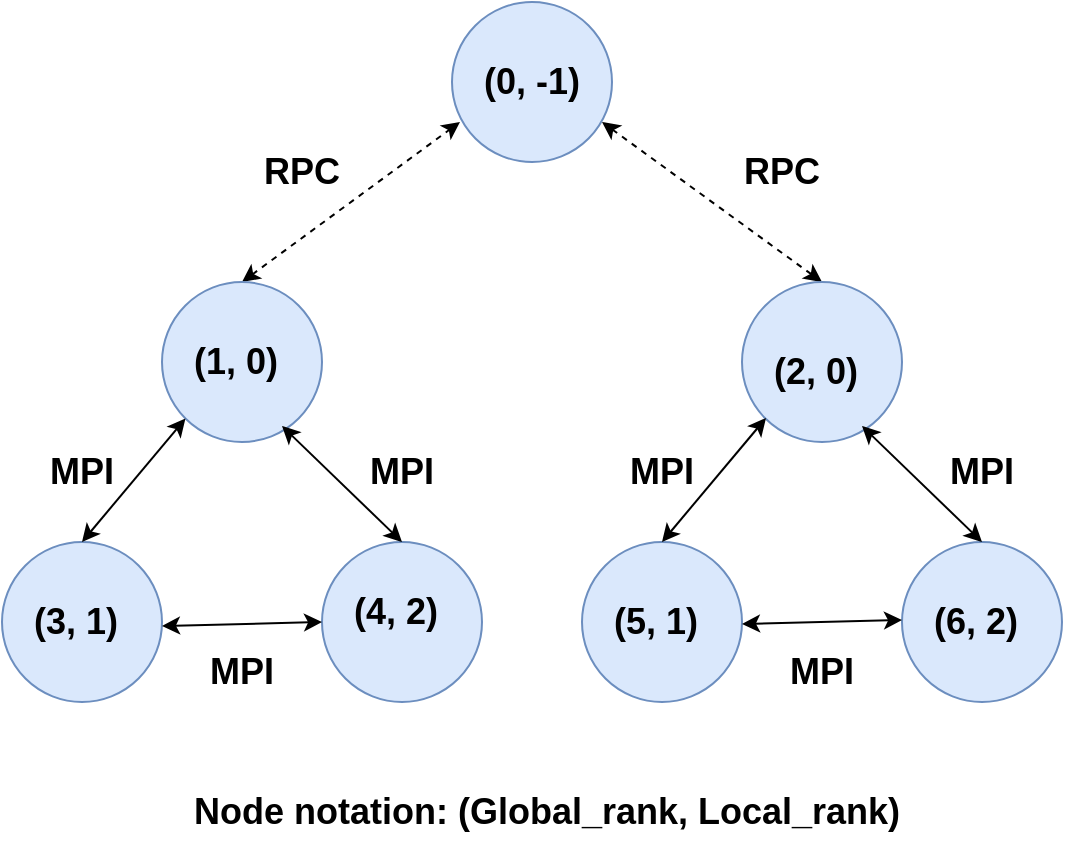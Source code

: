 <mxfile version="26.2.2">
  <diagram name="Page-1" id="UIWMUq-fSCj69FTXj-sP">
    <mxGraphModel dx="1218" dy="1272" grid="1" gridSize="10" guides="1" tooltips="1" connect="1" arrows="1" fold="1" page="1" pageScale="1" pageWidth="850" pageHeight="1100" math="0" shadow="0">
      <root>
        <mxCell id="0" />
        <mxCell id="1" parent="0" />
        <mxCell id="U4BvUzr7YbCOPF6je435-1" value="" style="ellipse;whiteSpace=wrap;html=1;aspect=fixed;fillColor=#dae8fc;strokeColor=#6c8ebf;" vertex="1" parent="1">
          <mxGeometry x="1235" y="100" width="80" height="80" as="geometry" />
        </mxCell>
        <mxCell id="U4BvUzr7YbCOPF6je435-18" value="" style="endArrow=classic;dashed=1;startArrow=classic;html=1;rounded=0;entryX=0.05;entryY=0.75;entryDx=0;entryDy=0;entryPerimeter=0;exitX=0.5;exitY=0;exitDx=0;exitDy=0;" edge="1" parent="1" source="U4BvUzr7YbCOPF6je435-5">
          <mxGeometry width="50" height="50" relative="1" as="geometry">
            <mxPoint x="1040" y="230" as="sourcePoint" />
            <mxPoint x="1239" y="160" as="targetPoint" />
          </mxGeometry>
        </mxCell>
        <mxCell id="U4BvUzr7YbCOPF6je435-20" value="" style="endArrow=classic;dashed=1;startArrow=classic;html=1;rounded=0;exitX=0.938;exitY=0.763;exitDx=0;exitDy=0;exitPerimeter=0;" edge="1" parent="1">
          <mxGeometry width="50" height="50" relative="1" as="geometry">
            <mxPoint x="1310" y="160.0" as="sourcePoint" />
            <mxPoint x="1420" y="240" as="targetPoint" />
          </mxGeometry>
        </mxCell>
        <mxCell id="U4BvUzr7YbCOPF6je435-21" value="&lt;b&gt;&lt;font style=&quot;font-size: 18px;&quot;&gt;RPC&lt;/font&gt;&lt;/b&gt;" style="text;html=1;align=center;verticalAlign=middle;whiteSpace=wrap;rounded=0;" vertex="1" parent="1">
          <mxGeometry x="1370" y="170" width="60" height="30" as="geometry" />
        </mxCell>
        <mxCell id="U4BvUzr7YbCOPF6je435-22" value="&lt;b&gt;&lt;font style=&quot;font-size: 18px;&quot;&gt;RPC&lt;/font&gt;&lt;/b&gt;" style="text;html=1;align=center;verticalAlign=middle;whiteSpace=wrap;rounded=0;rotation=0;" vertex="1" parent="1">
          <mxGeometry x="1130" y="170" width="60" height="30" as="geometry" />
        </mxCell>
        <mxCell id="U4BvUzr7YbCOPF6je435-31" value="" style="group" vertex="1" connectable="0" parent="1">
          <mxGeometry x="1010" y="240" width="240" height="210" as="geometry" />
        </mxCell>
        <mxCell id="U4BvUzr7YbCOPF6je435-5" value="" style="ellipse;whiteSpace=wrap;html=1;aspect=fixed;fillColor=#dae8fc;strokeColor=#6c8ebf;" vertex="1" parent="U4BvUzr7YbCOPF6je435-31">
          <mxGeometry x="80" width="80" height="80" as="geometry" />
        </mxCell>
        <mxCell id="U4BvUzr7YbCOPF6je435-6" value="" style="ellipse;whiteSpace=wrap;html=1;aspect=fixed;fillColor=#dae8fc;strokeColor=#6c8ebf;" vertex="1" parent="U4BvUzr7YbCOPF6je435-31">
          <mxGeometry y="130" width="80" height="80" as="geometry" />
        </mxCell>
        <mxCell id="U4BvUzr7YbCOPF6je435-7" value="" style="ellipse;whiteSpace=wrap;html=1;aspect=fixed;fillColor=#dae8fc;strokeColor=#6c8ebf;" vertex="1" parent="U4BvUzr7YbCOPF6je435-31">
          <mxGeometry x="160" y="130" width="80" height="80" as="geometry" />
        </mxCell>
        <mxCell id="U4BvUzr7YbCOPF6je435-10" value="" style="endArrow=classic;startArrow=classic;html=1;rounded=0;entryX=0;entryY=1;entryDx=0;entryDy=0;" edge="1" parent="U4BvUzr7YbCOPF6je435-31" target="U4BvUzr7YbCOPF6je435-5">
          <mxGeometry width="50" height="50" relative="1" as="geometry">
            <mxPoint x="40" y="130" as="sourcePoint" />
            <mxPoint x="100" y="70" as="targetPoint" />
          </mxGeometry>
        </mxCell>
        <mxCell id="U4BvUzr7YbCOPF6je435-11" value="" style="endArrow=classic;startArrow=classic;html=1;rounded=0;entryX=0;entryY=0.5;entryDx=0;entryDy=0;" edge="1" parent="U4BvUzr7YbCOPF6je435-31" target="U4BvUzr7YbCOPF6je435-7">
          <mxGeometry width="50" height="50" relative="1" as="geometry">
            <mxPoint x="80" y="172" as="sourcePoint" />
            <mxPoint x="132" y="110" as="targetPoint" />
          </mxGeometry>
        </mxCell>
        <mxCell id="U4BvUzr7YbCOPF6je435-12" value="" style="endArrow=classic;startArrow=classic;html=1;rounded=0;entryX=0.5;entryY=0;entryDx=0;entryDy=0;" edge="1" parent="U4BvUzr7YbCOPF6je435-31" target="U4BvUzr7YbCOPF6je435-7">
          <mxGeometry width="50" height="50" relative="1" as="geometry">
            <mxPoint x="140" y="72" as="sourcePoint" />
            <mxPoint x="220" y="70" as="targetPoint" />
          </mxGeometry>
        </mxCell>
        <mxCell id="U4BvUzr7YbCOPF6je435-23" value="&lt;b&gt;&lt;font style=&quot;font-size: 18px;&quot;&gt;MPI&lt;/font&gt;&lt;/b&gt;" style="text;html=1;align=center;verticalAlign=middle;whiteSpace=wrap;rounded=0;rotation=0;" vertex="1" parent="U4BvUzr7YbCOPF6je435-31">
          <mxGeometry x="10" y="80" width="60" height="30" as="geometry" />
        </mxCell>
        <mxCell id="U4BvUzr7YbCOPF6je435-24" value="&lt;b&gt;&lt;font style=&quot;font-size: 18px;&quot;&gt;MPI&lt;/font&gt;&lt;/b&gt;" style="text;html=1;align=center;verticalAlign=middle;whiteSpace=wrap;rounded=0;rotation=0;" vertex="1" parent="U4BvUzr7YbCOPF6je435-31">
          <mxGeometry x="90" y="180" width="60" height="30" as="geometry" />
        </mxCell>
        <mxCell id="U4BvUzr7YbCOPF6je435-25" value="&lt;b&gt;&lt;font style=&quot;font-size: 18px;&quot;&gt;MPI&lt;/font&gt;&lt;/b&gt;" style="text;html=1;align=center;verticalAlign=middle;whiteSpace=wrap;rounded=0;rotation=0;" vertex="1" parent="U4BvUzr7YbCOPF6je435-31">
          <mxGeometry x="170" y="80" width="60" height="30" as="geometry" />
        </mxCell>
        <mxCell id="U4BvUzr7YbCOPF6je435-35" value="&lt;b&gt;&lt;font style=&quot;font-size: 18px;&quot;&gt;(1, 0)&lt;/font&gt;&lt;/b&gt;" style="text;strokeColor=none;fillColor=none;align=left;verticalAlign=middle;spacingLeft=4;spacingRight=4;overflow=hidden;points=[[0,0.5],[1,0.5]];portConstraint=eastwest;rotatable=0;whiteSpace=wrap;html=1;" vertex="1" parent="U4BvUzr7YbCOPF6je435-31">
          <mxGeometry x="90" y="25" width="60" height="30" as="geometry" />
        </mxCell>
        <mxCell id="U4BvUzr7YbCOPF6je435-37" value="&lt;b&gt;&lt;font style=&quot;font-size: 18px;&quot;&gt;(3, 1)&lt;/font&gt;&lt;/b&gt;" style="text;strokeColor=none;fillColor=none;align=left;verticalAlign=middle;spacingLeft=4;spacingRight=4;overflow=hidden;points=[[0,0.5],[1,0.5]];portConstraint=eastwest;rotatable=0;whiteSpace=wrap;html=1;" vertex="1" parent="U4BvUzr7YbCOPF6je435-31">
          <mxGeometry x="10" y="155" width="60" height="30" as="geometry" />
        </mxCell>
        <mxCell id="U4BvUzr7YbCOPF6je435-38" value="&lt;b&gt;&lt;font style=&quot;font-size: 18px;&quot;&gt;(4, 2)&lt;/font&gt;&lt;/b&gt;" style="text;strokeColor=none;fillColor=none;align=left;verticalAlign=middle;spacingLeft=4;spacingRight=4;overflow=hidden;points=[[0,0.5],[1,0.5]];portConstraint=eastwest;rotatable=0;whiteSpace=wrap;html=1;" vertex="1" parent="U4BvUzr7YbCOPF6je435-31">
          <mxGeometry x="170" y="150" width="60" height="30" as="geometry" />
        </mxCell>
        <mxCell id="U4BvUzr7YbCOPF6je435-32" value="" style="group" vertex="1" connectable="0" parent="1">
          <mxGeometry x="1300" y="240" width="240" height="210" as="geometry" />
        </mxCell>
        <mxCell id="U4BvUzr7YbCOPF6je435-4" value="" style="ellipse;whiteSpace=wrap;html=1;aspect=fixed;fillColor=#dae8fc;strokeColor=#6c8ebf;" vertex="1" parent="U4BvUzr7YbCOPF6je435-32">
          <mxGeometry x="80" width="80" height="80" as="geometry" />
        </mxCell>
        <mxCell id="U4BvUzr7YbCOPF6je435-8" value="" style="ellipse;whiteSpace=wrap;html=1;aspect=fixed;fillColor=#dae8fc;strokeColor=#6c8ebf;" vertex="1" parent="U4BvUzr7YbCOPF6je435-32">
          <mxGeometry y="130" width="80" height="80" as="geometry" />
        </mxCell>
        <mxCell id="U4BvUzr7YbCOPF6je435-9" value="" style="ellipse;whiteSpace=wrap;html=1;aspect=fixed;fillColor=#dae8fc;strokeColor=#6c8ebf;" vertex="1" parent="U4BvUzr7YbCOPF6je435-32">
          <mxGeometry x="160" y="130" width="80" height="80" as="geometry" />
        </mxCell>
        <mxCell id="U4BvUzr7YbCOPF6je435-13" value="" style="endArrow=classic;startArrow=classic;html=1;rounded=0;entryX=0;entryY=1;entryDx=0;entryDy=0;" edge="1" parent="U4BvUzr7YbCOPF6je435-32">
          <mxGeometry width="50" height="50" relative="1" as="geometry">
            <mxPoint x="40" y="130" as="sourcePoint" />
            <mxPoint x="92" y="68" as="targetPoint" />
          </mxGeometry>
        </mxCell>
        <mxCell id="U4BvUzr7YbCOPF6je435-14" value="" style="endArrow=classic;startArrow=classic;html=1;rounded=0;entryX=0;entryY=0.5;entryDx=0;entryDy=0;" edge="1" parent="U4BvUzr7YbCOPF6je435-32">
          <mxGeometry width="50" height="50" relative="1" as="geometry">
            <mxPoint x="80" y="171" as="sourcePoint" />
            <mxPoint x="160" y="169" as="targetPoint" />
          </mxGeometry>
        </mxCell>
        <mxCell id="U4BvUzr7YbCOPF6je435-15" value="" style="endArrow=classic;startArrow=classic;html=1;rounded=0;entryX=0.5;entryY=0;entryDx=0;entryDy=0;" edge="1" parent="U4BvUzr7YbCOPF6je435-32">
          <mxGeometry width="50" height="50" relative="1" as="geometry">
            <mxPoint x="140" y="72" as="sourcePoint" />
            <mxPoint x="200" y="130" as="targetPoint" />
          </mxGeometry>
        </mxCell>
        <mxCell id="U4BvUzr7YbCOPF6je435-26" value="&lt;b&gt;&lt;font style=&quot;font-size: 18px;&quot;&gt;MPI&lt;/font&gt;&lt;/b&gt;" style="text;html=1;align=center;verticalAlign=middle;whiteSpace=wrap;rounded=0;rotation=0;" vertex="1" parent="U4BvUzr7YbCOPF6je435-32">
          <mxGeometry x="10" y="80" width="60" height="30" as="geometry" />
        </mxCell>
        <mxCell id="U4BvUzr7YbCOPF6je435-27" value="&lt;b&gt;&lt;font style=&quot;font-size: 18px;&quot;&gt;MPI&lt;/font&gt;&lt;/b&gt;" style="text;html=1;align=center;verticalAlign=middle;whiteSpace=wrap;rounded=0;rotation=0;" vertex="1" parent="U4BvUzr7YbCOPF6je435-32">
          <mxGeometry x="90" y="180" width="60" height="30" as="geometry" />
        </mxCell>
        <mxCell id="U4BvUzr7YbCOPF6je435-28" value="&lt;b&gt;&lt;font style=&quot;font-size: 18px;&quot;&gt;MPI&lt;/font&gt;&lt;/b&gt;" style="text;html=1;align=center;verticalAlign=middle;whiteSpace=wrap;rounded=0;rotation=0;" vertex="1" parent="U4BvUzr7YbCOPF6je435-32">
          <mxGeometry x="170" y="80" width="60" height="30" as="geometry" />
        </mxCell>
        <mxCell id="U4BvUzr7YbCOPF6je435-36" value="&lt;b&gt;&lt;font style=&quot;font-size: 18px;&quot;&gt;(2, 0)&lt;/font&gt;&lt;/b&gt;" style="text;strokeColor=none;fillColor=none;align=left;verticalAlign=middle;spacingLeft=4;spacingRight=4;overflow=hidden;points=[[0,0.5],[1,0.5]];portConstraint=eastwest;rotatable=0;whiteSpace=wrap;html=1;" vertex="1" parent="U4BvUzr7YbCOPF6je435-32">
          <mxGeometry x="90" y="30" width="60" height="30" as="geometry" />
        </mxCell>
        <mxCell id="U4BvUzr7YbCOPF6je435-39" value="&lt;b&gt;&lt;font style=&quot;font-size: 18px;&quot;&gt;(5, 1)&lt;/font&gt;&lt;/b&gt;" style="text;strokeColor=none;fillColor=none;align=left;verticalAlign=middle;spacingLeft=4;spacingRight=4;overflow=hidden;points=[[0,0.5],[1,0.5]];portConstraint=eastwest;rotatable=0;whiteSpace=wrap;html=1;" vertex="1" parent="U4BvUzr7YbCOPF6je435-32">
          <mxGeometry x="10" y="155" width="60" height="30" as="geometry" />
        </mxCell>
        <mxCell id="U4BvUzr7YbCOPF6je435-40" value="&lt;b&gt;&lt;font style=&quot;font-size: 18px;&quot;&gt;(6, 2)&lt;/font&gt;&lt;/b&gt;" style="text;strokeColor=none;fillColor=none;align=left;verticalAlign=middle;spacingLeft=4;spacingRight=4;overflow=hidden;points=[[0,0.5],[1,0.5]];portConstraint=eastwest;rotatable=0;whiteSpace=wrap;html=1;" vertex="1" parent="U4BvUzr7YbCOPF6je435-32">
          <mxGeometry x="170" y="155" width="60" height="30" as="geometry" />
        </mxCell>
        <mxCell id="U4BvUzr7YbCOPF6je435-33" value="&lt;b&gt;&lt;font style=&quot;font-size: 18px;&quot;&gt;Node notation: (Global_rank, Local_rank)&lt;/font&gt;&lt;/b&gt;" style="text;strokeColor=none;fillColor=none;align=left;verticalAlign=middle;spacingLeft=4;spacingRight=4;overflow=hidden;points=[[0,0.5],[1,0.5]];portConstraint=eastwest;rotatable=0;whiteSpace=wrap;html=1;" vertex="1" parent="1">
          <mxGeometry x="1100" y="490" width="370" height="30" as="geometry" />
        </mxCell>
        <mxCell id="U4BvUzr7YbCOPF6je435-34" value="&lt;b&gt;&lt;font style=&quot;font-size: 18px;&quot;&gt;(0, -1)&lt;/font&gt;&lt;/b&gt;" style="text;strokeColor=none;fillColor=none;align=left;verticalAlign=middle;spacingLeft=4;spacingRight=4;overflow=hidden;points=[[0,0.5],[1,0.5]];portConstraint=eastwest;rotatable=0;whiteSpace=wrap;html=1;" vertex="1" parent="1">
          <mxGeometry x="1245" y="125" width="60" height="30" as="geometry" />
        </mxCell>
      </root>
    </mxGraphModel>
  </diagram>
</mxfile>
